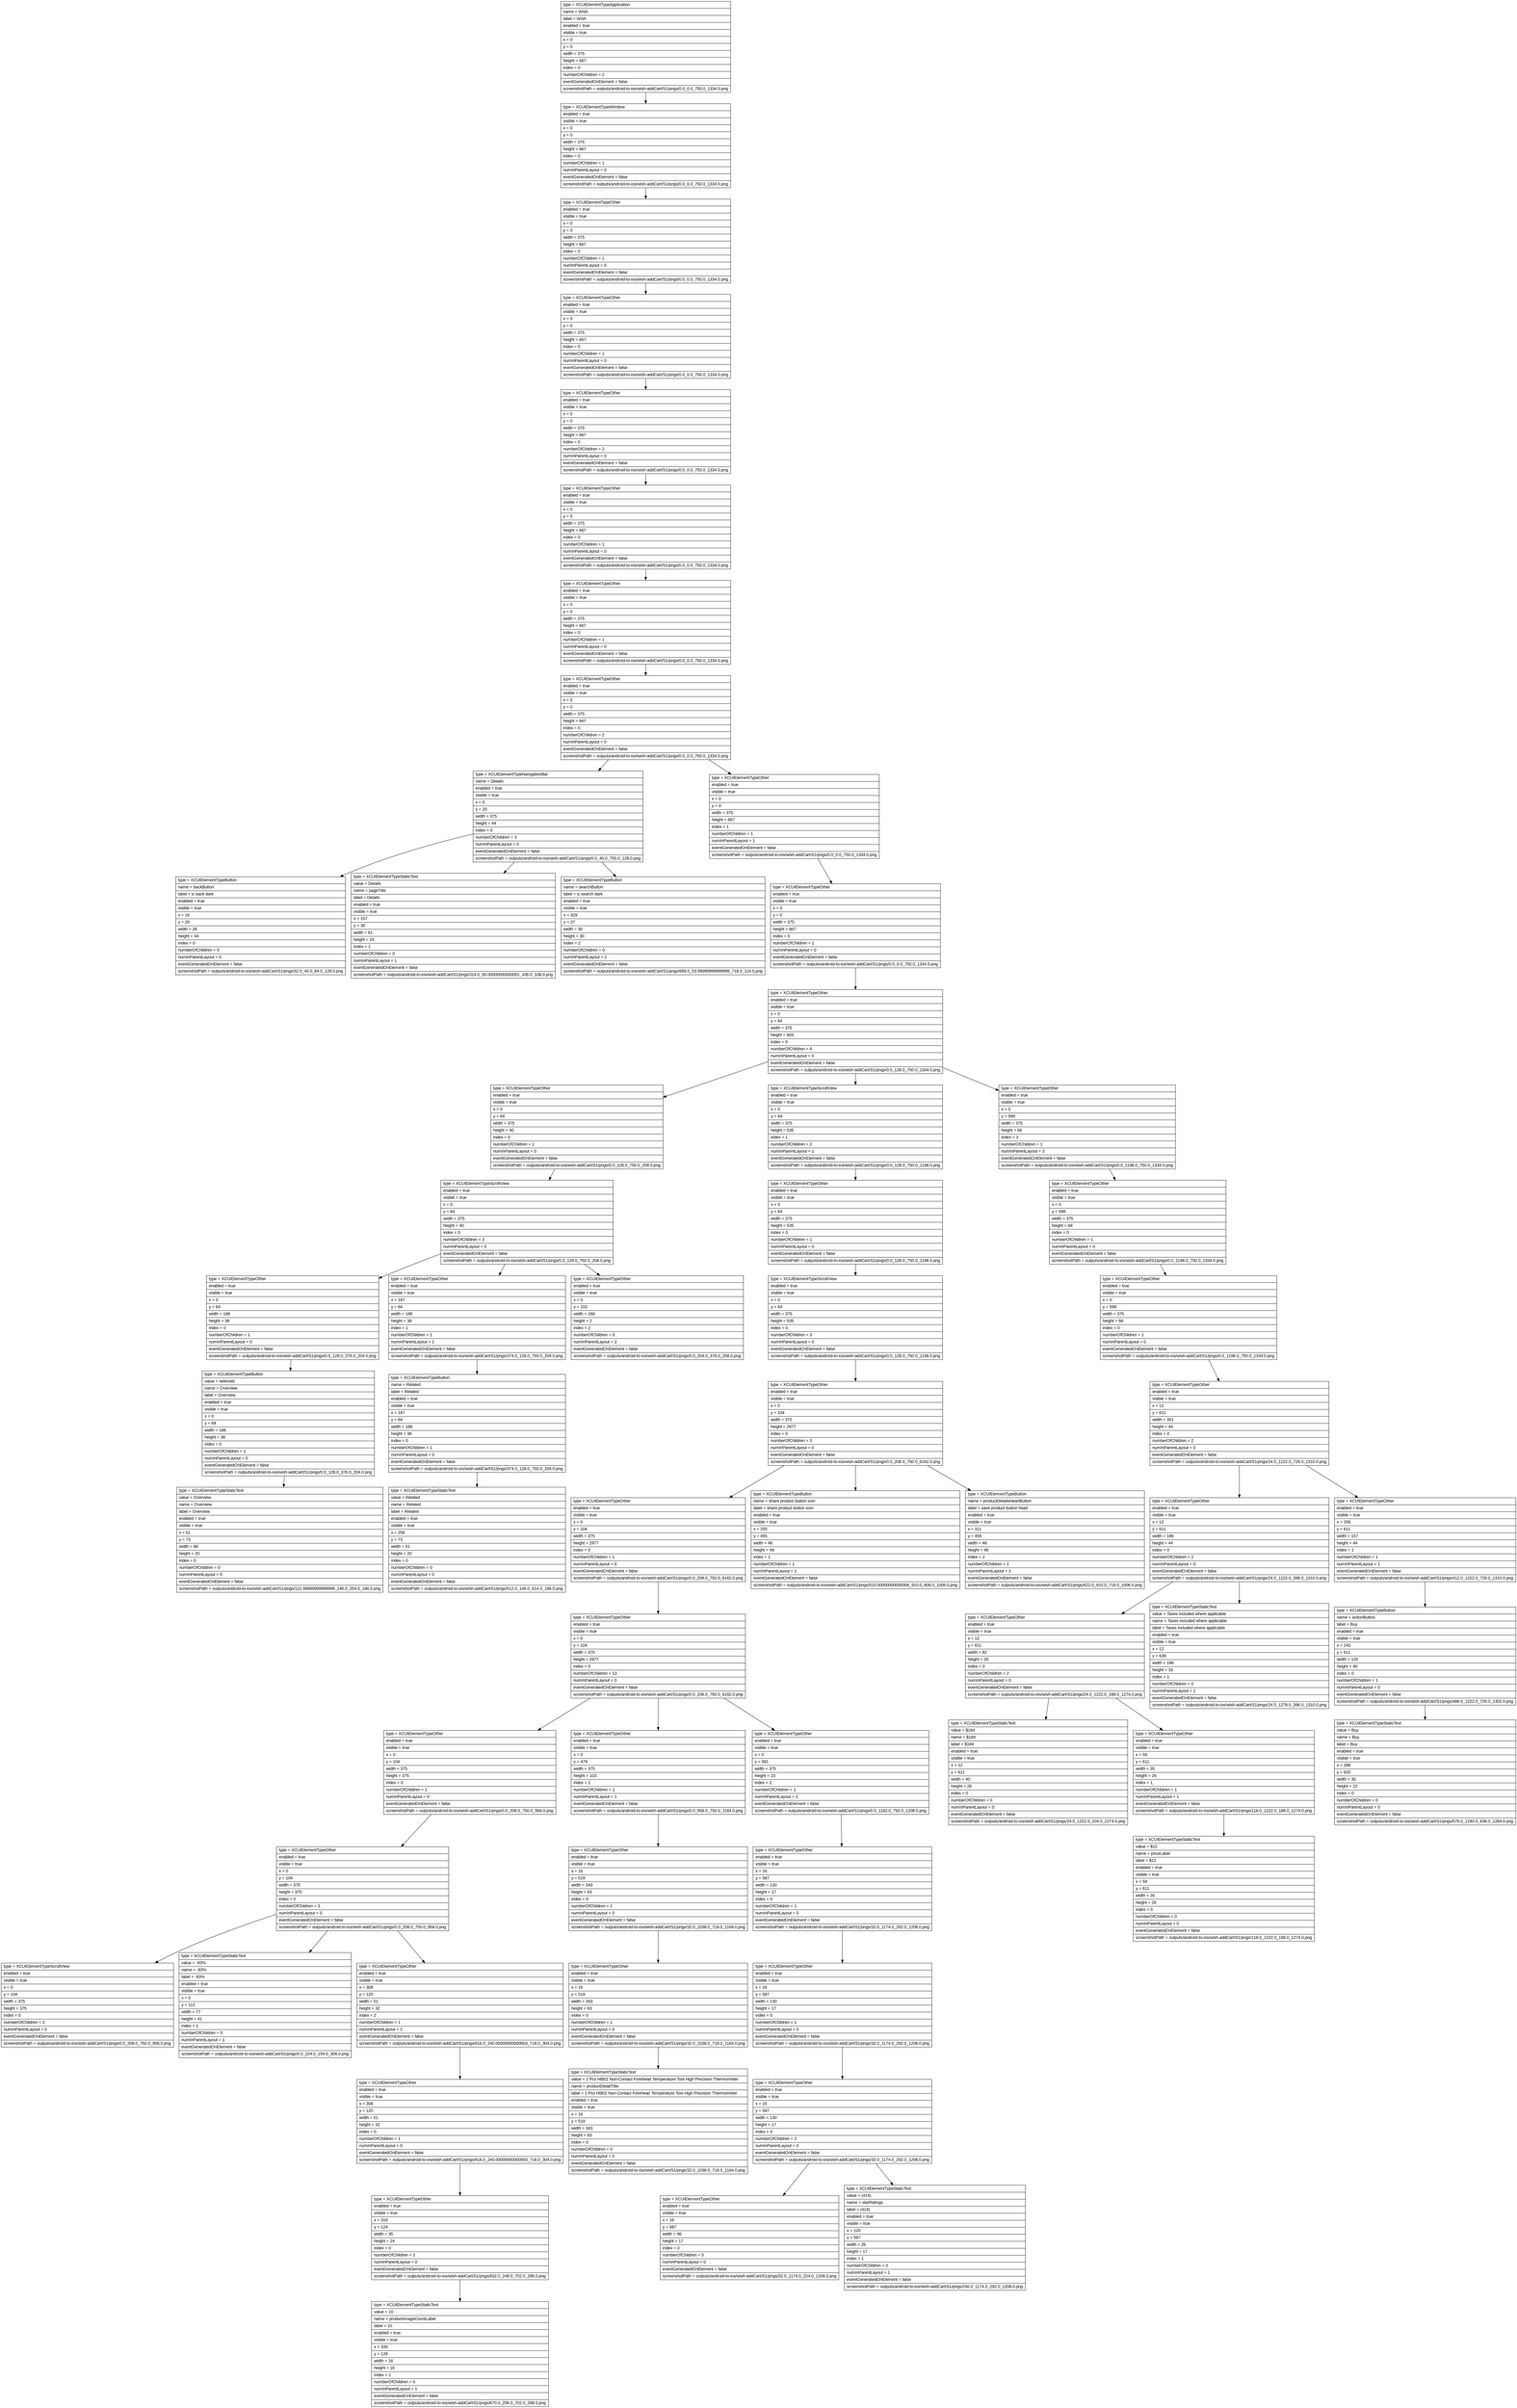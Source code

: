 digraph Layout {

	node [shape=record fontname=Arial];

	0	[label="{type = XCUIElementTypeApplication\l|name = Wish\l|label = Wish\l|enabled = true\l|visible = true\l|x = 0\l|y = 0\l|width = 375\l|height = 667\l|index = 0\l|numberOfChildren = 2\l|eventGeneratedOnElement = false \l|screenshotPath = outputs/android-to-ios/wish-addCart/S1/pngs/0.0_0.0_750.0_1334.0.png\l}"]
	1	[label="{type = XCUIElementTypeWindow\l|enabled = true\l|visible = true\l|x = 0\l|y = 0\l|width = 375\l|height = 667\l|index = 0\l|numberOfChildren = 1\l|numInParentLayout = 0\l|eventGeneratedOnElement = false \l|screenshotPath = outputs/android-to-ios/wish-addCart/S1/pngs/0.0_0.0_750.0_1334.0.png\l}"]
	2	[label="{type = XCUIElementTypeOther\l|enabled = true\l|visible = true\l|x = 0\l|y = 0\l|width = 375\l|height = 667\l|index = 0\l|numberOfChildren = 1\l|numInParentLayout = 0\l|eventGeneratedOnElement = false \l|screenshotPath = outputs/android-to-ios/wish-addCart/S1/pngs/0.0_0.0_750.0_1334.0.png\l}"]
	3	[label="{type = XCUIElementTypeOther\l|enabled = true\l|visible = true\l|x = 0\l|y = 0\l|width = 375\l|height = 667\l|index = 0\l|numberOfChildren = 1\l|numInParentLayout = 0\l|eventGeneratedOnElement = false \l|screenshotPath = outputs/android-to-ios/wish-addCart/S1/pngs/0.0_0.0_750.0_1334.0.png\l}"]
	4	[label="{type = XCUIElementTypeOther\l|enabled = true\l|visible = true\l|x = 0\l|y = 0\l|width = 375\l|height = 667\l|index = 0\l|numberOfChildren = 2\l|numInParentLayout = 0\l|eventGeneratedOnElement = false \l|screenshotPath = outputs/android-to-ios/wish-addCart/S1/pngs/0.0_0.0_750.0_1334.0.png\l}"]
	5	[label="{type = XCUIElementTypeOther\l|enabled = true\l|visible = true\l|x = 0\l|y = 0\l|width = 375\l|height = 667\l|index = 0\l|numberOfChildren = 1\l|numInParentLayout = 0\l|eventGeneratedOnElement = false \l|screenshotPath = outputs/android-to-ios/wish-addCart/S1/pngs/0.0_0.0_750.0_1334.0.png\l}"]
	6	[label="{type = XCUIElementTypeOther\l|enabled = true\l|visible = true\l|x = 0\l|y = 0\l|width = 375\l|height = 667\l|index = 0\l|numberOfChildren = 1\l|numInParentLayout = 0\l|eventGeneratedOnElement = false \l|screenshotPath = outputs/android-to-ios/wish-addCart/S1/pngs/0.0_0.0_750.0_1334.0.png\l}"]
	7	[label="{type = XCUIElementTypeOther\l|enabled = true\l|visible = true\l|x = 0\l|y = 0\l|width = 375\l|height = 667\l|index = 0\l|numberOfChildren = 2\l|numInParentLayout = 0\l|eventGeneratedOnElement = false \l|screenshotPath = outputs/android-to-ios/wish-addCart/S1/pngs/0.0_0.0_750.0_1334.0.png\l}"]
	8	[label="{type = XCUIElementTypeNavigationBar\l|name = Details\l|enabled = true\l|visible = true\l|x = 0\l|y = 20\l|width = 375\l|height = 44\l|index = 0\l|numberOfChildren = 3\l|numInParentLayout = 0\l|eventGeneratedOnElement = false \l|screenshotPath = outputs/android-to-ios/wish-addCart/S1/pngs/0.0_40.0_750.0_128.0.png\l}"]
	9	[label="{type = XCUIElementTypeOther\l|enabled = true\l|visible = true\l|x = 0\l|y = 0\l|width = 375\l|height = 667\l|index = 1\l|numberOfChildren = 1\l|numInParentLayout = 1\l|eventGeneratedOnElement = false \l|screenshotPath = outputs/android-to-ios/wish-addCart/S1/pngs/0.0_0.0_750.0_1334.0.png\l}"]
	10	[label="{type = XCUIElementTypeButton\l|name = backButton\l|label = ic back dark\l|enabled = true\l|visible = true\l|x = 16\l|y = 20\l|width = 26\l|height = 44\l|index = 0\l|numberOfChildren = 0\l|numInParentLayout = 0\l|eventGeneratedOnElement = false \l|screenshotPath = outputs/android-to-ios/wish-addCart/S1/pngs/32.0_40.0_84.0_128.0.png\l}"]
	11	[label="{type = XCUIElementTypeStaticText\l|value = Details\l|name = pageTitle\l|label = Details\l|enabled = true\l|visible = true\l|x = 157\l|y = 30\l|width = 61\l|height = 24\l|index = 1\l|numberOfChildren = 0\l|numInParentLayout = 1\l|eventGeneratedOnElement = false \l|screenshotPath = outputs/android-to-ios/wish-addCart/S1/pngs/314.0_60.00000000000001_436.0_108.0.png\l}"]
	12	[label="{type = XCUIElementTypeButton\l|name = searchButton\l|label = ic search dark\l|enabled = true\l|visible = true\l|x = 329\l|y = 27\l|width = 30\l|height = 30\l|index = 2\l|numberOfChildren = 0\l|numInParentLayout = 2\l|eventGeneratedOnElement = false \l|screenshotPath = outputs/android-to-ios/wish-addCart/S1/pngs/658.0_53.99999999999999_718.0_114.0.png\l}"]
	13	[label="{type = XCUIElementTypeOther\l|enabled = true\l|visible = true\l|x = 0\l|y = 0\l|width = 375\l|height = 667\l|index = 0\l|numberOfChildren = 1\l|numInParentLayout = 0\l|eventGeneratedOnElement = false \l|screenshotPath = outputs/android-to-ios/wish-addCart/S1/pngs/0.0_0.0_750.0_1334.0.png\l}"]
	14	[label="{type = XCUIElementTypeOther\l|enabled = true\l|visible = true\l|x = 0\l|y = 64\l|width = 375\l|height = 603\l|index = 0\l|numberOfChildren = 4\l|numInParentLayout = 0\l|eventGeneratedOnElement = false \l|screenshotPath = outputs/android-to-ios/wish-addCart/S1/pngs/0.0_128.0_750.0_1334.0.png\l}"]
	15	[label="{type = XCUIElementTypeOther\l|enabled = true\l|visible = true\l|x = 0\l|y = 64\l|width = 375\l|height = 40\l|index = 0\l|numberOfChildren = 1\l|numInParentLayout = 0\l|eventGeneratedOnElement = false \l|screenshotPath = outputs/android-to-ios/wish-addCart/S1/pngs/0.0_128.0_750.0_208.0.png\l}"]
	16	[label="{type = XCUIElementTypeScrollView\l|enabled = true\l|visible = true\l|x = 0\l|y = 64\l|width = 375\l|height = 535\l|index = 1\l|numberOfChildren = 2\l|numInParentLayout = 1\l|eventGeneratedOnElement = false \l|screenshotPath = outputs/android-to-ios/wish-addCart/S1/pngs/0.0_128.0_750.0_1198.0.png\l}"]
	17	[label="{type = XCUIElementTypeOther\l|enabled = true\l|visible = true\l|x = 0\l|y = 599\l|width = 375\l|height = 68\l|index = 3\l|numberOfChildren = 1\l|numInParentLayout = 3\l|eventGeneratedOnElement = false \l|screenshotPath = outputs/android-to-ios/wish-addCart/S1/pngs/0.0_1198.0_750.0_1334.0.png\l}"]
	18	[label="{type = XCUIElementTypeScrollView\l|enabled = true\l|visible = true\l|x = 0\l|y = 64\l|width = 375\l|height = 40\l|index = 0\l|numberOfChildren = 3\l|numInParentLayout = 0\l|eventGeneratedOnElement = false \l|screenshotPath = outputs/android-to-ios/wish-addCart/S1/pngs/0.0_128.0_750.0_208.0.png\l}"]
	19	[label="{type = XCUIElementTypeOther\l|enabled = true\l|visible = true\l|x = 0\l|y = 64\l|width = 375\l|height = 535\l|index = 0\l|numberOfChildren = 1\l|numInParentLayout = 0\l|eventGeneratedOnElement = false \l|screenshotPath = outputs/android-to-ios/wish-addCart/S1/pngs/0.0_128.0_750.0_1198.0.png\l}"]
	20	[label="{type = XCUIElementTypeOther\l|enabled = true\l|visible = true\l|x = 0\l|y = 599\l|width = 375\l|height = 68\l|index = 0\l|numberOfChildren = 1\l|numInParentLayout = 0\l|eventGeneratedOnElement = false \l|screenshotPath = outputs/android-to-ios/wish-addCart/S1/pngs/0.0_1198.0_750.0_1334.0.png\l}"]
	21	[label="{type = XCUIElementTypeOther\l|enabled = true\l|visible = true\l|x = 0\l|y = 64\l|width = 188\l|height = 38\l|index = 0\l|numberOfChildren = 1\l|numInParentLayout = 0\l|eventGeneratedOnElement = false \l|screenshotPath = outputs/android-to-ios/wish-addCart/S1/pngs/0.0_128.0_376.0_204.0.png\l}"]
	22	[label="{type = XCUIElementTypeOther\l|enabled = true\l|visible = true\l|x = 187\l|y = 64\l|width = 188\l|height = 38\l|index = 1\l|numberOfChildren = 1\l|numInParentLayout = 1\l|eventGeneratedOnElement = false \l|screenshotPath = outputs/android-to-ios/wish-addCart/S1/pngs/374.0_128.0_750.0_204.0.png\l}"]
	23	[label="{type = XCUIElementTypeOther\l|enabled = true\l|visible = true\l|x = 0\l|y = 102\l|width = 188\l|height = 2\l|index = 2\l|numberOfChildren = 0\l|numInParentLayout = 2\l|eventGeneratedOnElement = false \l|screenshotPath = outputs/android-to-ios/wish-addCart/S1/pngs/0.0_204.0_376.0_208.0.png\l}"]
	24	[label="{type = XCUIElementTypeScrollView\l|enabled = true\l|visible = true\l|x = 0\l|y = 64\l|width = 375\l|height = 535\l|index = 0\l|numberOfChildren = 3\l|numInParentLayout = 0\l|eventGeneratedOnElement = false \l|screenshotPath = outputs/android-to-ios/wish-addCart/S1/pngs/0.0_128.0_750.0_1198.0.png\l}"]
	25	[label="{type = XCUIElementTypeOther\l|enabled = true\l|visible = true\l|x = 0\l|y = 599\l|width = 375\l|height = 68\l|index = 0\l|numberOfChildren = 1\l|numInParentLayout = 0\l|eventGeneratedOnElement = false \l|screenshotPath = outputs/android-to-ios/wish-addCart/S1/pngs/0.0_1198.0_750.0_1334.0.png\l}"]
	26	[label="{type = XCUIElementTypeButton\l|value = selected\l|name = Overview\l|label = Overview\l|enabled = true\l|visible = true\l|x = 0\l|y = 64\l|width = 188\l|height = 38\l|index = 0\l|numberOfChildren = 1\l|numInParentLayout = 0\l|eventGeneratedOnElement = false \l|screenshotPath = outputs/android-to-ios/wish-addCart/S1/pngs/0.0_128.0_376.0_204.0.png\l}"]
	27	[label="{type = XCUIElementTypeButton\l|name = Related\l|label = Related\l|enabled = true\l|visible = true\l|x = 187\l|y = 64\l|width = 188\l|height = 38\l|index = 0\l|numberOfChildren = 1\l|numInParentLayout = 0\l|eventGeneratedOnElement = false \l|screenshotPath = outputs/android-to-ios/wish-addCart/S1/pngs/374.0_128.0_750.0_204.0.png\l}"]
	28	[label="{type = XCUIElementTypeOther\l|enabled = true\l|visible = true\l|x = 0\l|y = 104\l|width = 375\l|height = 2977\l|index = 0\l|numberOfChildren = 3\l|numInParentLayout = 0\l|eventGeneratedOnElement = false \l|screenshotPath = outputs/android-to-ios/wish-addCart/S1/pngs/0.0_208.0_750.0_6162.0.png\l}"]
	29	[label="{type = XCUIElementTypeOther\l|enabled = true\l|visible = true\l|x = 12\l|y = 611\l|width = 351\l|height = 44\l|index = 0\l|numberOfChildren = 2\l|numInParentLayout = 0\l|eventGeneratedOnElement = false \l|screenshotPath = outputs/android-to-ios/wish-addCart/S1/pngs/24.0_1222.0_726.0_1310.0.png\l}"]
	30	[label="{type = XCUIElementTypeStaticText\l|value = Overview\l|name = Overview\l|label = Overview\l|enabled = true\l|visible = true\l|x = 61\l|y = 73\l|width = 66\l|height = 20\l|index = 0\l|numberOfChildren = 0\l|numInParentLayout = 0\l|eventGeneratedOnElement = false \l|screenshotPath = outputs/android-to-ios/wish-addCart/S1/pngs/121.99999999999999_146.0_254.0_186.0.png\l}"]
	31	[label="{type = XCUIElementTypeStaticText\l|value = Related\l|name = Related\l|label = Related\l|enabled = true\l|visible = true\l|x = 256\l|y = 73\l|width = 51\l|height = 20\l|index = 0\l|numberOfChildren = 0\l|numInParentLayout = 0\l|eventGeneratedOnElement = false \l|screenshotPath = outputs/android-to-ios/wish-addCart/S1/pngs/512.0_146.0_614.0_186.0.png\l}"]
	32	[label="{type = XCUIElementTypeOther\l|enabled = true\l|visible = true\l|x = 0\l|y = 104\l|width = 375\l|height = 2977\l|index = 0\l|numberOfChildren = 1\l|numInParentLayout = 0\l|eventGeneratedOnElement = false \l|screenshotPath = outputs/android-to-ios/wish-addCart/S1/pngs/0.0_208.0_750.0_6162.0.png\l}"]
	33	[label="{type = XCUIElementTypeButton\l|name = share product button icon\l|label = share product button icon\l|enabled = true\l|visible = true\l|x = 255\l|y = 455\l|width = 48\l|height = 48\l|index = 1\l|numberOfChildren = 1\l|numInParentLayout = 1\l|eventGeneratedOnElement = false \l|screenshotPath = outputs/android-to-ios/wish-addCart/S1/pngs/510.00000000000006_910.0_606.0_1006.0.png\l}"]
	34	[label="{type = XCUIElementTypeButton\l|name = productDetailsHeartButton\l|label = save product button heart\l|enabled = true\l|visible = true\l|x = 311\l|y = 455\l|width = 48\l|height = 48\l|index = 2\l|numberOfChildren = 1\l|numInParentLayout = 2\l|eventGeneratedOnElement = false \l|screenshotPath = outputs/android-to-ios/wish-addCart/S1/pngs/622.0_910.0_718.0_1006.0.png\l}"]
	35	[label="{type = XCUIElementTypeOther\l|enabled = true\l|visible = true\l|x = 12\l|y = 611\l|width = 186\l|height = 44\l|index = 0\l|numberOfChildren = 2\l|numInParentLayout = 0\l|eventGeneratedOnElement = false \l|screenshotPath = outputs/android-to-ios/wish-addCart/S1/pngs/24.0_1222.0_396.0_1310.0.png\l}"]
	36	[label="{type = XCUIElementTypeOther\l|enabled = true\l|visible = true\l|x = 206\l|y = 611\l|width = 157\l|height = 44\l|index = 1\l|numberOfChildren = 1\l|numInParentLayout = 1\l|eventGeneratedOnElement = false \l|screenshotPath = outputs/android-to-ios/wish-addCart/S1/pngs/412.0_1222.0_726.0_1310.0.png\l}"]
	37	[label="{type = XCUIElementTypeOther\l|enabled = true\l|visible = true\l|x = 0\l|y = 104\l|width = 375\l|height = 2977\l|index = 0\l|numberOfChildren = 13\l|numInParentLayout = 0\l|eventGeneratedOnElement = false \l|screenshotPath = outputs/android-to-ios/wish-addCart/S1/pngs/0.0_208.0_750.0_6162.0.png\l}"]
	38	[label="{type = XCUIElementTypeOther\l|enabled = true\l|visible = true\l|x = 12\l|y = 611\l|width = 82\l|height = 26\l|index = 0\l|numberOfChildren = 2\l|numInParentLayout = 0\l|eventGeneratedOnElement = false \l|screenshotPath = outputs/android-to-ios/wish-addCart/S1/pngs/24.0_1222.0_188.0_1274.0.png\l}"]
	39	[label="{type = XCUIElementTypeStaticText\l|value = Taxes included where applicable\l|name = Taxes included where applicable\l|label = Taxes included where applicable\l|enabled = true\l|visible = true\l|x = 12\l|y = 639\l|width = 186\l|height = 16\l|index = 1\l|numberOfChildren = 0\l|numInParentLayout = 1\l|eventGeneratedOnElement = false \l|screenshotPath = outputs/android-to-ios/wish-addCart/S1/pngs/24.0_1278.0_396.0_1310.0.png\l}"]
	40	[label="{type = XCUIElementTypeButton\l|name = actionButton\l|label = Buy\l|enabled = true\l|visible = true\l|x = 243\l|y = 611\l|width = 120\l|height = 40\l|index = 0\l|numberOfChildren = 1\l|numInParentLayout = 0\l|eventGeneratedOnElement = false \l|screenshotPath = outputs/android-to-ios/wish-addCart/S1/pngs/486.0_1222.0_726.0_1302.0.png\l}"]
	41	[label="{type = XCUIElementTypeOther\l|enabled = true\l|visible = true\l|x = 0\l|y = 104\l|width = 375\l|height = 375\l|index = 0\l|numberOfChildren = 1\l|numInParentLayout = 0\l|eventGeneratedOnElement = false \l|screenshotPath = outputs/android-to-ios/wish-addCart/S1/pngs/0.0_208.0_750.0_958.0.png\l}"]
	42	[label="{type = XCUIElementTypeOther\l|enabled = true\l|visible = true\l|x = 0\l|y = 479\l|width = 375\l|height = 103\l|index = 1\l|numberOfChildren = 1\l|numInParentLayout = 1\l|eventGeneratedOnElement = false \l|screenshotPath = outputs/android-to-ios/wish-addCart/S1/pngs/0.0_958.0_750.0_1164.0.png\l}"]
	43	[label="{type = XCUIElementTypeOther\l|enabled = true\l|visible = true\l|x = 0\l|y = 581\l|width = 375\l|height = 23\l|index = 2\l|numberOfChildren = 1\l|numInParentLayout = 2\l|eventGeneratedOnElement = false \l|screenshotPath = outputs/android-to-ios/wish-addCart/S1/pngs/0.0_1162.0_750.0_1208.0.png\l}"]
	44	[label="{type = XCUIElementTypeStaticText\l|value = $184\l|name = $184\l|label = $184\l|enabled = true\l|visible = true\l|x = 12\l|y = 611\l|width = 40\l|height = 26\l|index = 0\l|numberOfChildren = 0\l|numInParentLayout = 0\l|eventGeneratedOnElement = false \l|screenshotPath = outputs/android-to-ios/wish-addCart/S1/pngs/24.0_1222.0_104.0_1274.0.png\l}"]
	45	[label="{type = XCUIElementTypeOther\l|enabled = true\l|visible = true\l|x = 59\l|y = 611\l|width = 35\l|height = 26\l|index = 1\l|numberOfChildren = 1\l|numInParentLayout = 1\l|eventGeneratedOnElement = false \l|screenshotPath = outputs/android-to-ios/wish-addCart/S1/pngs/118.0_1222.0_188.0_1274.0.png\l}"]
	46	[label="{type = XCUIElementTypeStaticText\l|value = Buy\l|name = Buy\l|label = Buy\l|enabled = true\l|visible = true\l|x = 288\l|y = 620\l|width = 30\l|height = 22\l|index = 0\l|numberOfChildren = 0\l|numInParentLayout = 0\l|eventGeneratedOnElement = false \l|screenshotPath = outputs/android-to-ios/wish-addCart/S1/pngs/576.0_1240.0_636.0_1284.0.png\l}"]
	47	[label="{type = XCUIElementTypeOther\l|enabled = true\l|visible = true\l|x = 0\l|y = 104\l|width = 375\l|height = 375\l|index = 0\l|numberOfChildren = 3\l|numInParentLayout = 0\l|eventGeneratedOnElement = false \l|screenshotPath = outputs/android-to-ios/wish-addCart/S1/pngs/0.0_208.0_750.0_958.0.png\l}"]
	48	[label="{type = XCUIElementTypeOther\l|enabled = true\l|visible = true\l|x = 16\l|y = 519\l|width = 343\l|height = 63\l|index = 0\l|numberOfChildren = 1\l|numInParentLayout = 0\l|eventGeneratedOnElement = false \l|screenshotPath = outputs/android-to-ios/wish-addCart/S1/pngs/32.0_1038.0_718.0_1164.0.png\l}"]
	49	[label="{type = XCUIElementTypeOther\l|enabled = true\l|visible = true\l|x = 16\l|y = 587\l|width = 130\l|height = 17\l|index = 0\l|numberOfChildren = 1\l|numInParentLayout = 0\l|eventGeneratedOnElement = false \l|screenshotPath = outputs/android-to-ios/wish-addCart/S1/pngs/32.0_1174.0_292.0_1208.0.png\l}"]
	50	[label="{type = XCUIElementTypeStaticText\l|value = $12\l|name = priceLabel\l|label = $12\l|enabled = true\l|visible = true\l|x = 59\l|y = 611\l|width = 35\l|height = 26\l|index = 0\l|numberOfChildren = 0\l|numInParentLayout = 0\l|eventGeneratedOnElement = false \l|screenshotPath = outputs/android-to-ios/wish-addCart/S1/pngs/118.0_1222.0_188.0_1274.0.png\l}"]
	51	[label="{type = XCUIElementTypeScrollView\l|enabled = true\l|visible = true\l|x = 0\l|y = 104\l|width = 375\l|height = 375\l|index = 0\l|numberOfChildren = 2\l|numInParentLayout = 0\l|eventGeneratedOnElement = false \l|screenshotPath = outputs/android-to-ios/wish-addCart/S1/pngs/0.0_208.0_750.0_958.0.png\l}"]
	52	[label="{type = XCUIElementTypeStaticText\l|value = -93%\l|name = -93%\l|label = -93%\l|enabled = true\l|visible = true\l|x = 0\l|y = 112\l|width = 77\l|height = 41\l|index = 1\l|numberOfChildren = 0\l|numInParentLayout = 1\l|eventGeneratedOnElement = false \l|screenshotPath = outputs/android-to-ios/wish-addCart/S1/pngs/0.0_224.0_154.0_306.0.png\l}"]
	53	[label="{type = XCUIElementTypeOther\l|enabled = true\l|visible = true\l|x = 308\l|y = 120\l|width = 51\l|height = 32\l|index = 2\l|numberOfChildren = 1\l|numInParentLayout = 2\l|eventGeneratedOnElement = false \l|screenshotPath = outputs/android-to-ios/wish-addCart/S1/pngs/616.0_240.00000000000003_718.0_304.0.png\l}"]
	54	[label="{type = XCUIElementTypeOther\l|enabled = true\l|visible = true\l|x = 16\l|y = 519\l|width = 343\l|height = 63\l|index = 0\l|numberOfChildren = 1\l|numInParentLayout = 0\l|eventGeneratedOnElement = false \l|screenshotPath = outputs/android-to-ios/wish-addCart/S1/pngs/32.0_1038.0_718.0_1164.0.png\l}"]
	55	[label="{type = XCUIElementTypeOther\l|enabled = true\l|visible = true\l|x = 16\l|y = 587\l|width = 130\l|height = 17\l|index = 0\l|numberOfChildren = 1\l|numInParentLayout = 0\l|eventGeneratedOnElement = false \l|screenshotPath = outputs/android-to-ios/wish-addCart/S1/pngs/32.0_1174.0_292.0_1208.0.png\l}"]
	56	[label="{type = XCUIElementTypeOther\l|enabled = true\l|visible = true\l|x = 308\l|y = 120\l|width = 51\l|height = 32\l|index = 0\l|numberOfChildren = 1\l|numInParentLayout = 0\l|eventGeneratedOnElement = false \l|screenshotPath = outputs/android-to-ios/wish-addCart/S1/pngs/616.0_240.00000000000003_718.0_304.0.png\l}"]
	57	[label="{type = XCUIElementTypeStaticText\l|value = 1 Pcs Ht801 Non-Contact Forehead Temperature Tool High Precision Thermometer\l|name = productDetailTitle\l|label = 1 Pcs Ht801 Non-Contact Forehead Temperature Tool High Precision Thermometer\l|enabled = true\l|visible = true\l|x = 16\l|y = 519\l|width = 343\l|height = 63\l|index = 0\l|numberOfChildren = 0\l|numInParentLayout = 0\l|eventGeneratedOnElement = false \l|screenshotPath = outputs/android-to-ios/wish-addCart/S1/pngs/32.0_1038.0_718.0_1164.0.png\l}"]
	58	[label="{type = XCUIElementTypeOther\l|enabled = true\l|visible = true\l|x = 16\l|y = 587\l|width = 130\l|height = 17\l|index = 0\l|numberOfChildren = 2\l|numInParentLayout = 0\l|eventGeneratedOnElement = false \l|screenshotPath = outputs/android-to-ios/wish-addCart/S1/pngs/32.0_1174.0_292.0_1208.0.png\l}"]
	59	[label="{type = XCUIElementTypeOther\l|enabled = true\l|visible = true\l|x = 316\l|y = 124\l|width = 35\l|height = 24\l|index = 0\l|numberOfChildren = 2\l|numInParentLayout = 0\l|eventGeneratedOnElement = false \l|screenshotPath = outputs/android-to-ios/wish-addCart/S1/pngs/632.0_248.0_702.0_296.0.png\l}"]
	60	[label="{type = XCUIElementTypeOther\l|enabled = true\l|visible = true\l|x = 16\l|y = 587\l|width = 96\l|height = 17\l|index = 0\l|numberOfChildren = 5\l|numInParentLayout = 0\l|eventGeneratedOnElement = false \l|screenshotPath = outputs/android-to-ios/wish-addCart/S1/pngs/32.0_1174.0_224.0_1208.0.png\l}"]
	61	[label="{type = XCUIElementTypeStaticText\l|value = (414)\l|name = starRatings\l|label = (414)\l|enabled = true\l|visible = true\l|x = 120\l|y = 587\l|width = 26\l|height = 17\l|index = 1\l|numberOfChildren = 0\l|numInParentLayout = 1\l|eventGeneratedOnElement = false \l|screenshotPath = outputs/android-to-ios/wish-addCart/S1/pngs/240.0_1174.0_292.0_1208.0.png\l}"]
	62	[label="{type = XCUIElementTypeStaticText\l|value = 10\l|name = productImageCountLabel\l|label = 10\l|enabled = true\l|visible = true\l|x = 335\l|y = 128\l|width = 16\l|height = 16\l|index = 1\l|numberOfChildren = 0\l|numInParentLayout = 1\l|eventGeneratedOnElement = false \l|screenshotPath = outputs/android-to-ios/wish-addCart/S1/pngs/670.0_256.0_702.0_288.0.png\l}"]


	0 -> 1
	1 -> 2
	2 -> 3
	3 -> 4
	4 -> 5
	5 -> 6
	6 -> 7
	7 -> 8
	7 -> 9
	8 -> 10
	8 -> 11
	8 -> 12
	9 -> 13
	13 -> 14
	14 -> 15
	14 -> 16
	14 -> 17
	15 -> 18
	16 -> 19
	17 -> 20
	18 -> 21
	18 -> 22
	18 -> 23
	19 -> 24
	20 -> 25
	21 -> 26
	22 -> 27
	24 -> 28
	25 -> 29
	26 -> 30
	27 -> 31
	28 -> 32
	28 -> 33
	28 -> 34
	29 -> 35
	29 -> 36
	32 -> 37
	35 -> 38
	35 -> 39
	36 -> 40
	37 -> 41
	37 -> 42
	37 -> 43
	38 -> 44
	38 -> 45
	40 -> 46
	41 -> 47
	42 -> 48
	43 -> 49
	45 -> 50
	47 -> 51
	47 -> 52
	47 -> 53
	48 -> 54
	49 -> 55
	53 -> 56
	54 -> 57
	55 -> 58
	56 -> 59
	58 -> 60
	58 -> 61
	59 -> 62


}